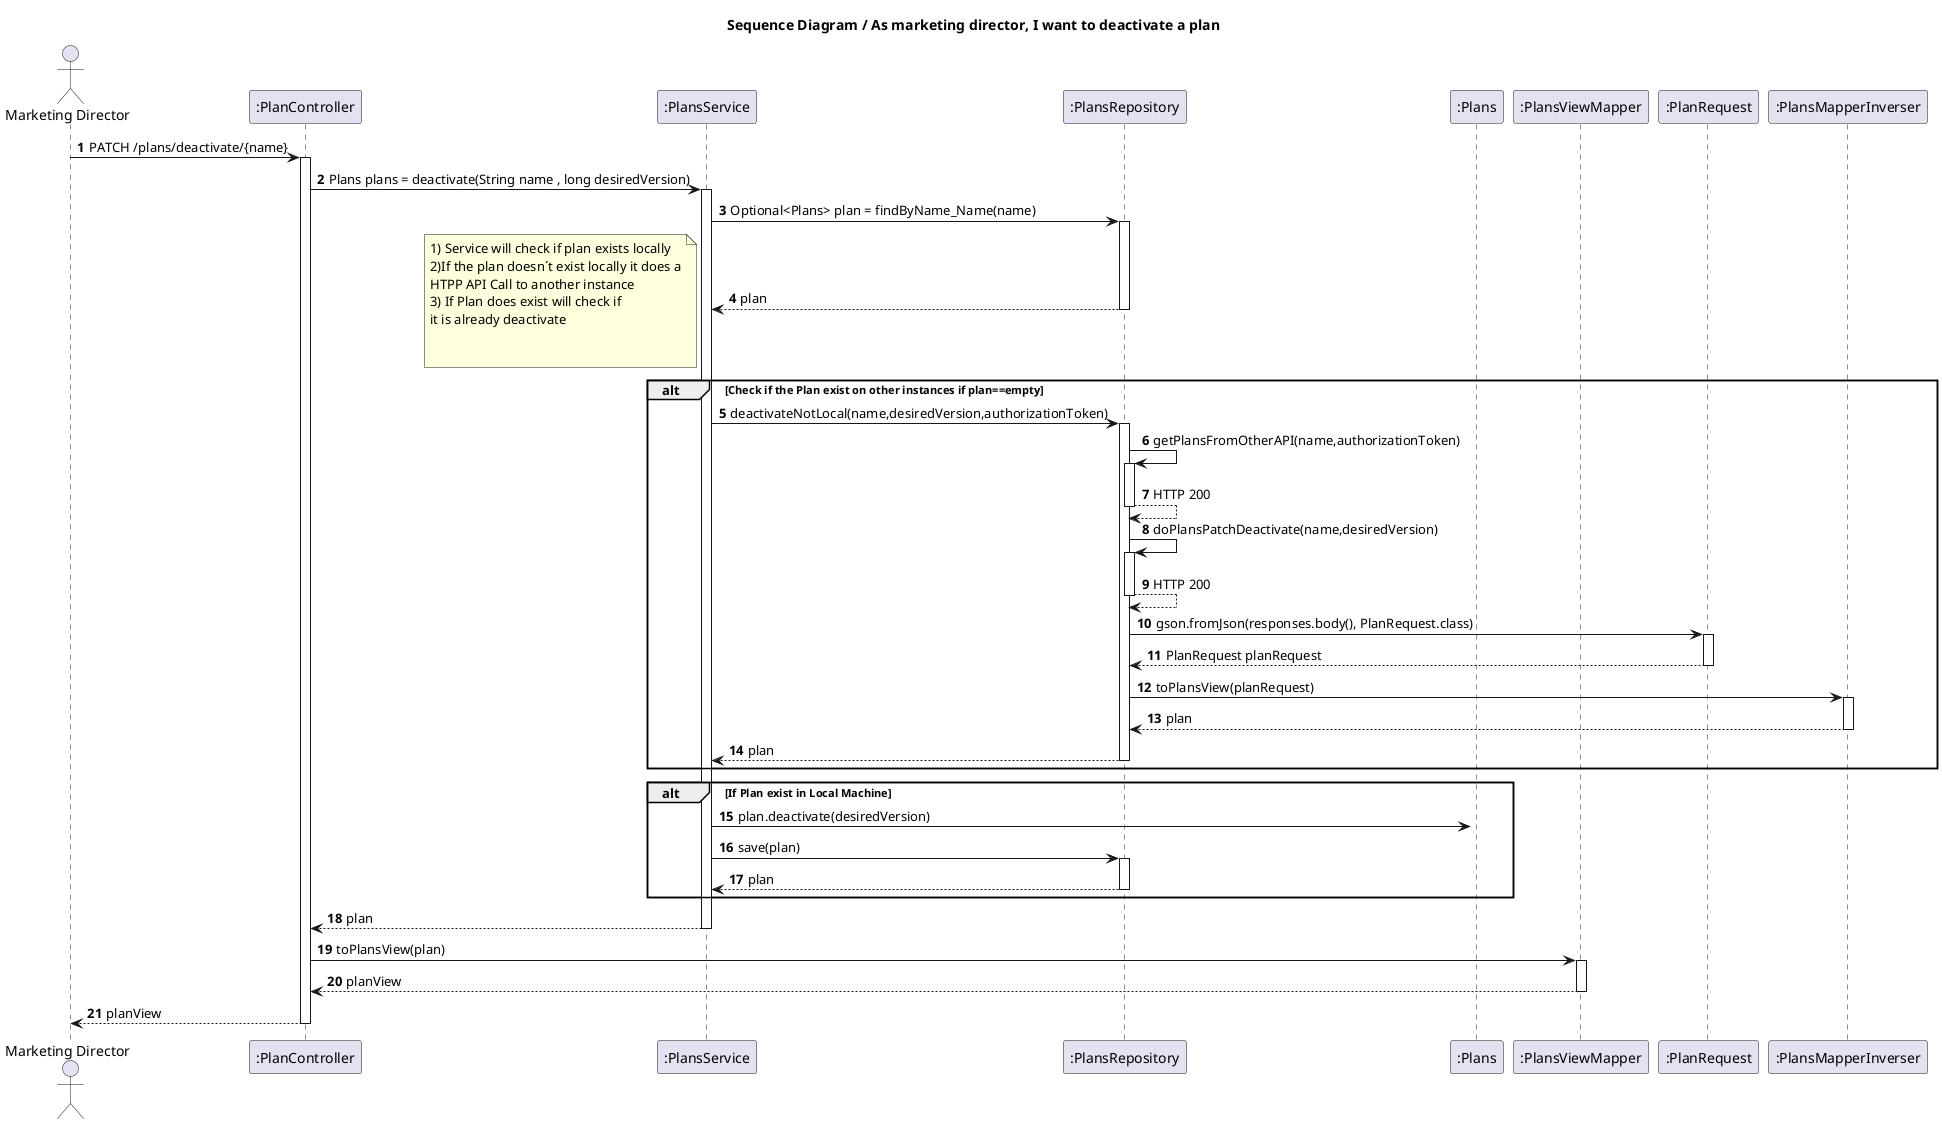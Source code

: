 @startuml
'https://plantuml.com/sequence-diagram
autoactivate on
autonumber
title Sequence Diagram / As marketing director, I want to deactivate a plan

autonumber

actor "Marketing Director" as Ac
participant ":PlanController" as Ctrl
participant ":PlansService" as Serv
participant ":PlansRepository" as Repo
participant ":Plans" as Plans
participant ":PlansViewMapper" as View
participant ":PlanRequest" as Request

participant ":PlansMapperInverser" as ViewInverser


Ac -> Ctrl : PATCH /plans/deactivate/{name}
Ctrl -> Serv :Plans plans = deactivate(String name , long desiredVersion)
Serv -> Repo :Optional<Plans> plan = findByName_Name(name)
Repo --> Serv : plan
note left
1) Service will check if plan exists locally
2)If the plan doesn´t exist locally it does a
HTPP API Call to another instance
3) If Plan does exist will check if
it is already deactivate


end note
alt Check if the Plan exist on other instances if plan==empty
Serv->Repo:deactivateNotLocal(name,desiredVersion,authorizationToken)
Repo->Repo: getPlansFromOtherAPI(name,authorizationToken)
Repo-->Repo: HTTP 200

Repo->Repo:doPlansPatchDeactivate(name,desiredVersion)
Repo-->Repo: HTTP 200
Repo -> Request :  gson.fromJson(responses.body(), PlanRequest.class)
Request-->Repo:PlanRequest planRequest
Repo -> ViewInverser : toPlansView(planRequest)
ViewInverser -->Repo: plan
Repo-->Serv:plan
end

deactivate Plans
alt If Plan exist in Local Machine

Serv -> Plans: plan.deactivate(desiredVersion)


Serv -> Repo: save(plan)
Repo --> Serv: plan
end
Serv --> Ctrl: plan
Ctrl ->View: toPlansView(plan)
View -->Ctrl: planView

Ac <-- Ctrl : planView

@enduml